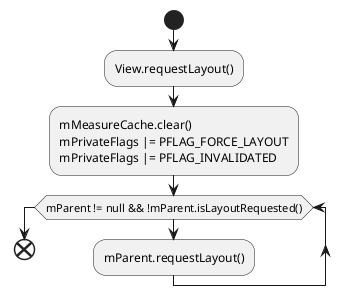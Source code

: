 @startuml
start
:View.requestLayout();
  :mMeasureCache.clear()
  mPrivateFlags |= PFLAG_FORCE_LAYOUT
  mPrivateFlags |= PFLAG_INVALIDATED;

while(mParent != null && !mParent.isLayoutRequested())
  :mParent.requestLayout();
endwhile
end
@enduml
